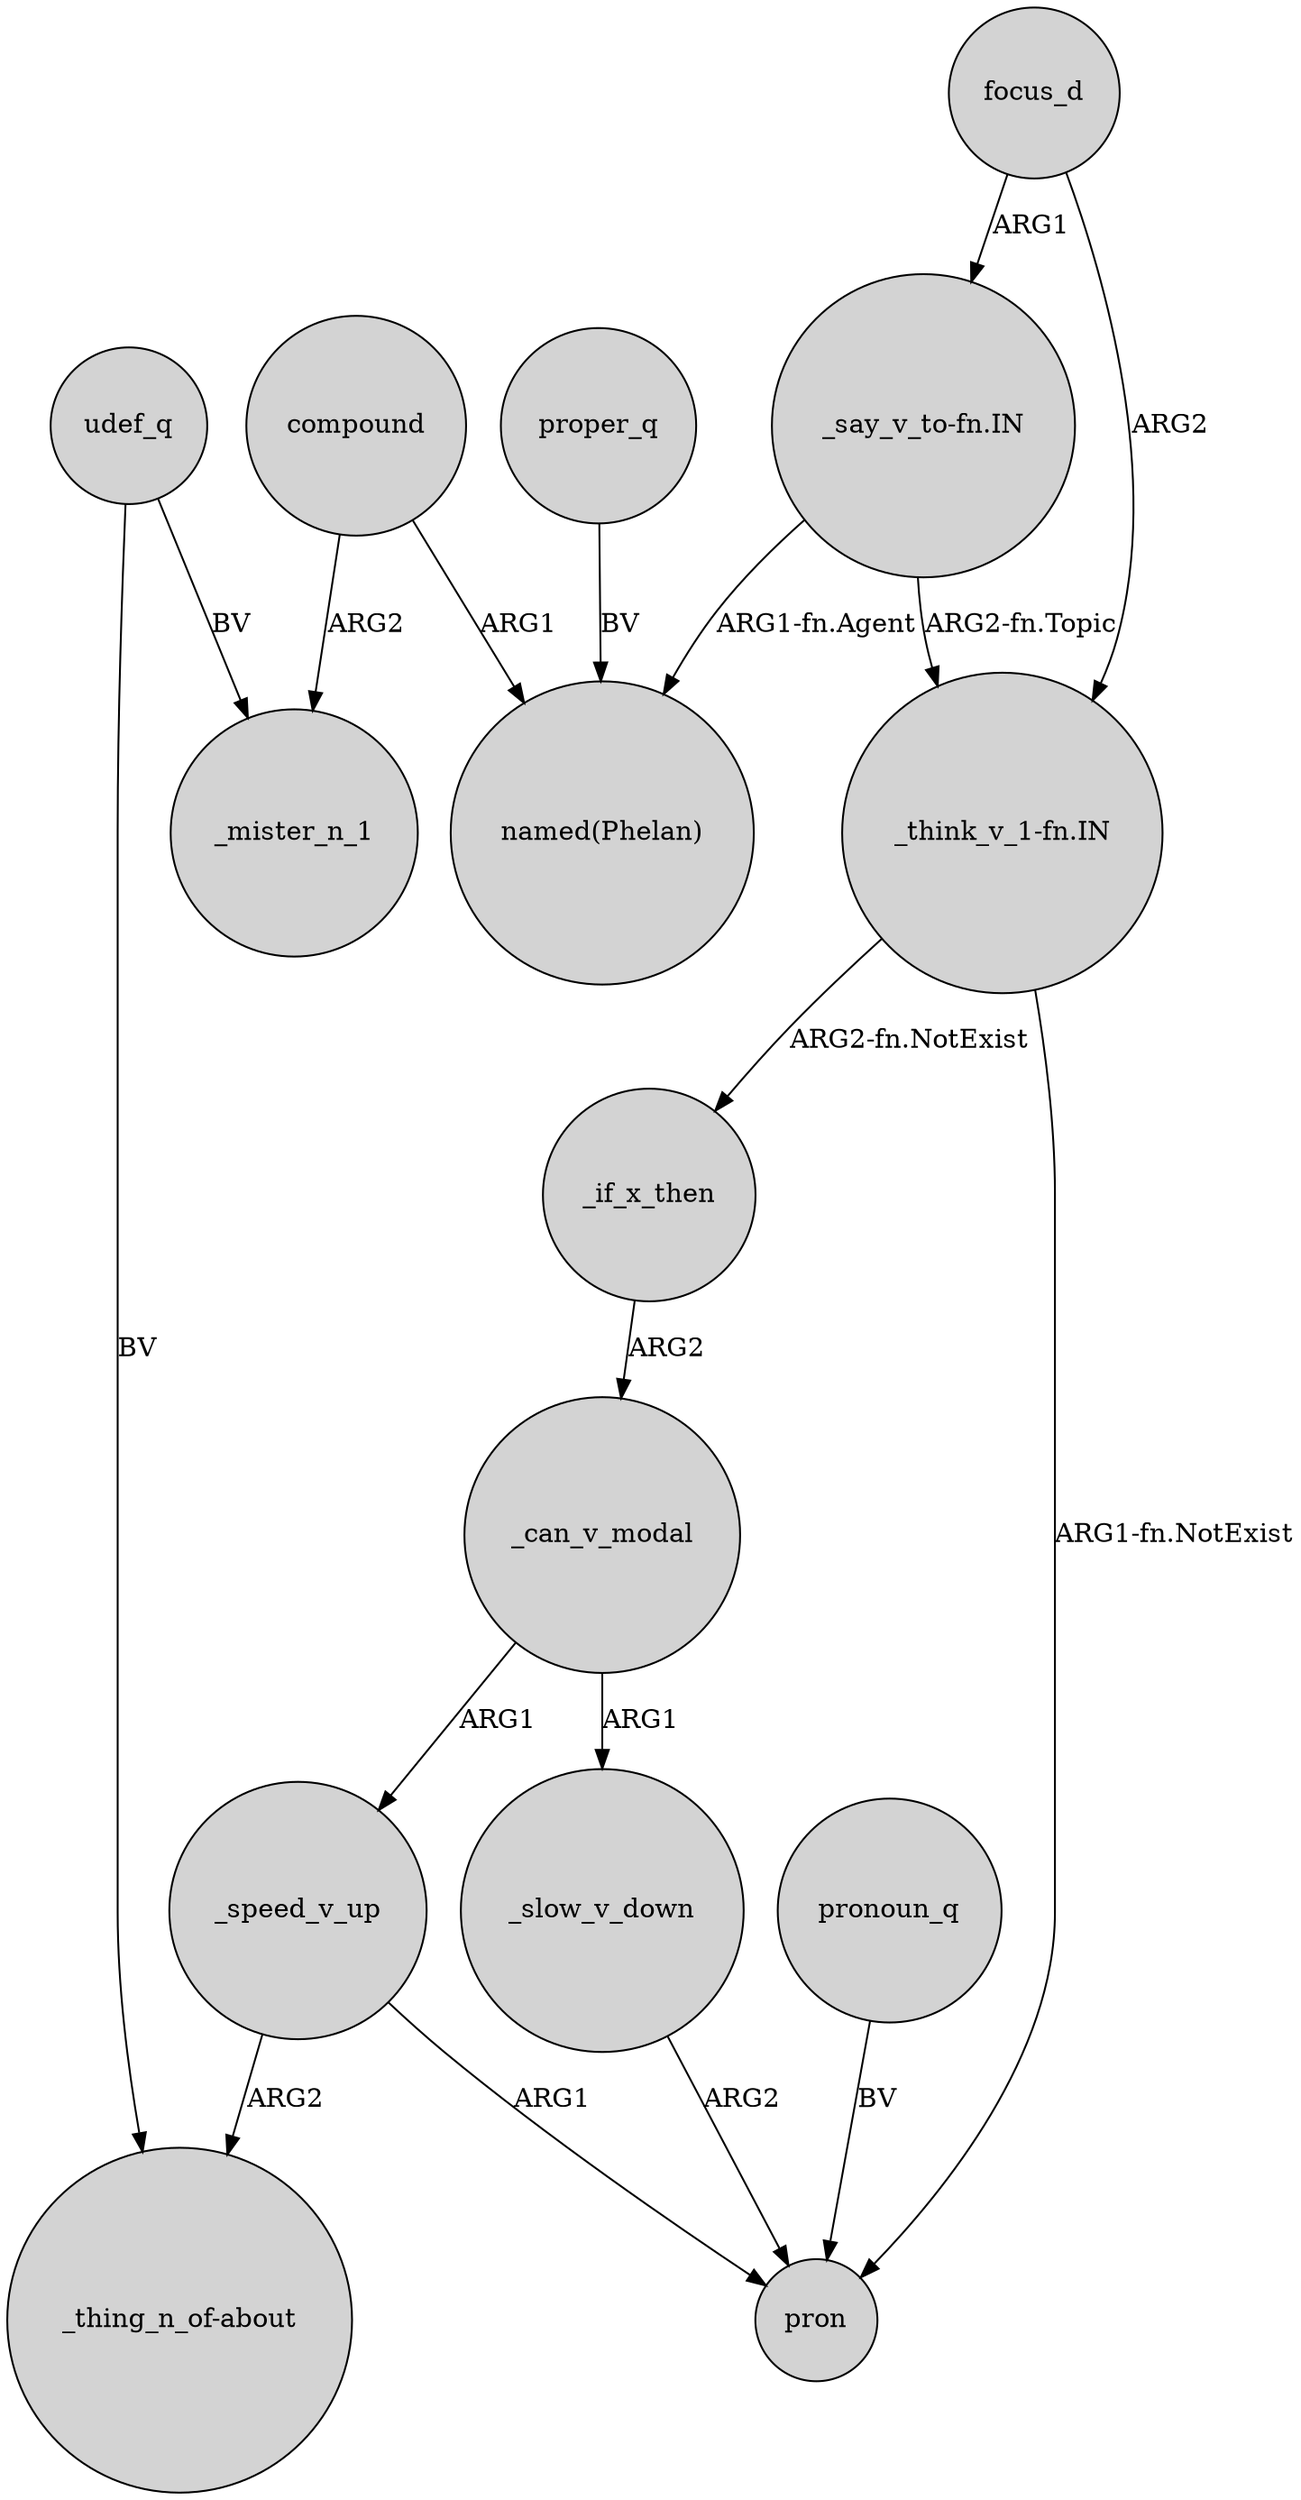 digraph {
	node [shape=circle style=filled]
	"_think_v_1-fn.IN" -> _if_x_then [label="ARG2-fn.NotExist"]
	_speed_v_up -> pron [label=ARG1]
	udef_q -> _mister_n_1 [label=BV]
	_speed_v_up -> "_thing_n_of-about" [label=ARG2]
	udef_q -> "_thing_n_of-about" [label=BV]
	_slow_v_down -> pron [label=ARG2]
	proper_q -> "named(Phelan)" [label=BV]
	_can_v_modal -> _speed_v_up [label=ARG1]
	focus_d -> "_think_v_1-fn.IN" [label=ARG2]
	"_say_v_to-fn.IN" -> "_think_v_1-fn.IN" [label="ARG2-fn.Topic"]
	_if_x_then -> _can_v_modal [label=ARG2]
	"_think_v_1-fn.IN" -> pron [label="ARG1-fn.NotExist"]
	compound -> "named(Phelan)" [label=ARG1]
	_can_v_modal -> _slow_v_down [label=ARG1]
	"_say_v_to-fn.IN" -> "named(Phelan)" [label="ARG1-fn.Agent"]
	compound -> _mister_n_1 [label=ARG2]
	focus_d -> "_say_v_to-fn.IN" [label=ARG1]
	pronoun_q -> pron [label=BV]
}
